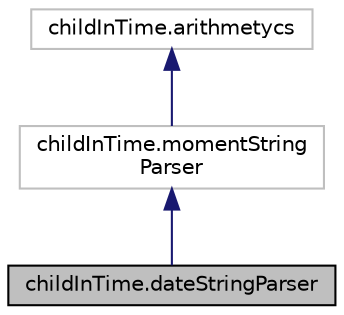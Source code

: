 digraph "childInTime.dateStringParser"
{
 // LATEX_PDF_SIZE
  edge [fontname="Helvetica",fontsize="10",labelfontname="Helvetica",labelfontsize="10"];
  node [fontname="Helvetica",fontsize="10",shape=record];
  Node1 [label="childInTime.dateStringParser",height=0.2,width=0.4,color="black", fillcolor="grey75", style="filled", fontcolor="black",tooltip=" "];
  Node2 -> Node1 [dir="back",color="midnightblue",fontsize="10",style="solid",fontname="Helvetica"];
  Node2 [label="childInTime.momentString\lParser",height=0.2,width=0.4,color="grey75", fillcolor="white", style="filled",URL="$classchildInTime_1_1momentStringParser.html",tooltip=" "];
  Node3 -> Node2 [dir="back",color="midnightblue",fontsize="10",style="solid",fontname="Helvetica"];
  Node3 [label="childInTime.arithmetycs",height=0.2,width=0.4,color="grey75", fillcolor="white", style="filled",URL="$classchildInTime_1_1arithmetycs.html",tooltip=" "];
}
